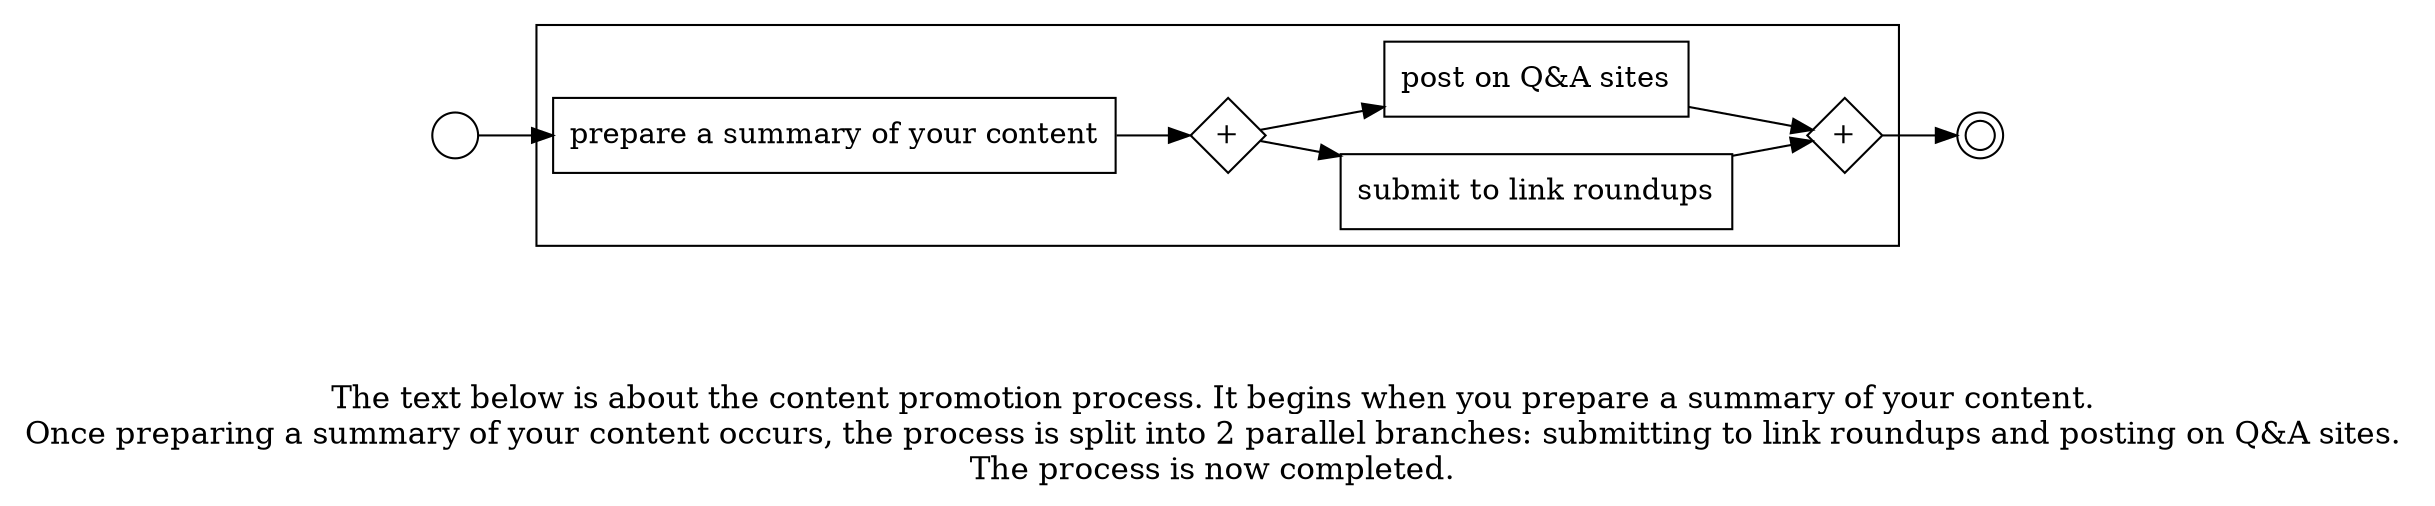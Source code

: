 digraph content_promotion_process_61 {
	graph [rankdir=LR]
	START_NODE [label="" shape=circle width=0.3]
	subgraph CLUSTER_0 {
		"prepare a summary of your content" [shape=box]
		"AND_SPLIT--2. Content promotion_DQTP" [label="+" fixedsize=true shape=diamond width=0.5]
		"prepare a summary of your content" -> "AND_SPLIT--2. Content promotion_DQTP"
		"submit to link roundups" [shape=box]
		"AND_SPLIT--2. Content promotion_DQTP" -> "submit to link roundups"
		"post on Q&A sites" [shape=box]
		"AND_SPLIT--2. Content promotion_DQTP" -> "post on Q&A sites"
		"AND_JOIN--2. Content promotion_DQTP" [label="+" fixedsize=true shape=diamond width=0.5]
		"submit to link roundups" -> "AND_JOIN--2. Content promotion_DQTP"
		"post on Q&A sites" -> "AND_JOIN--2. Content promotion_DQTP"
	}
	START_NODE -> "prepare a summary of your content"
	END_NODE [label="" shape=doublecircle width=0.2]
	"AND_JOIN--2. Content promotion_DQTP" -> END_NODE
	fontsize=15 label="\n\n
The text below is about the content promotion process. It begins when you prepare a summary of your content. 
Once preparing a summary of your content occurs, the process is split into 2 parallel branches: submitting to link roundups and posting on Q&A sites. 
The process is now completed. 
"
}
